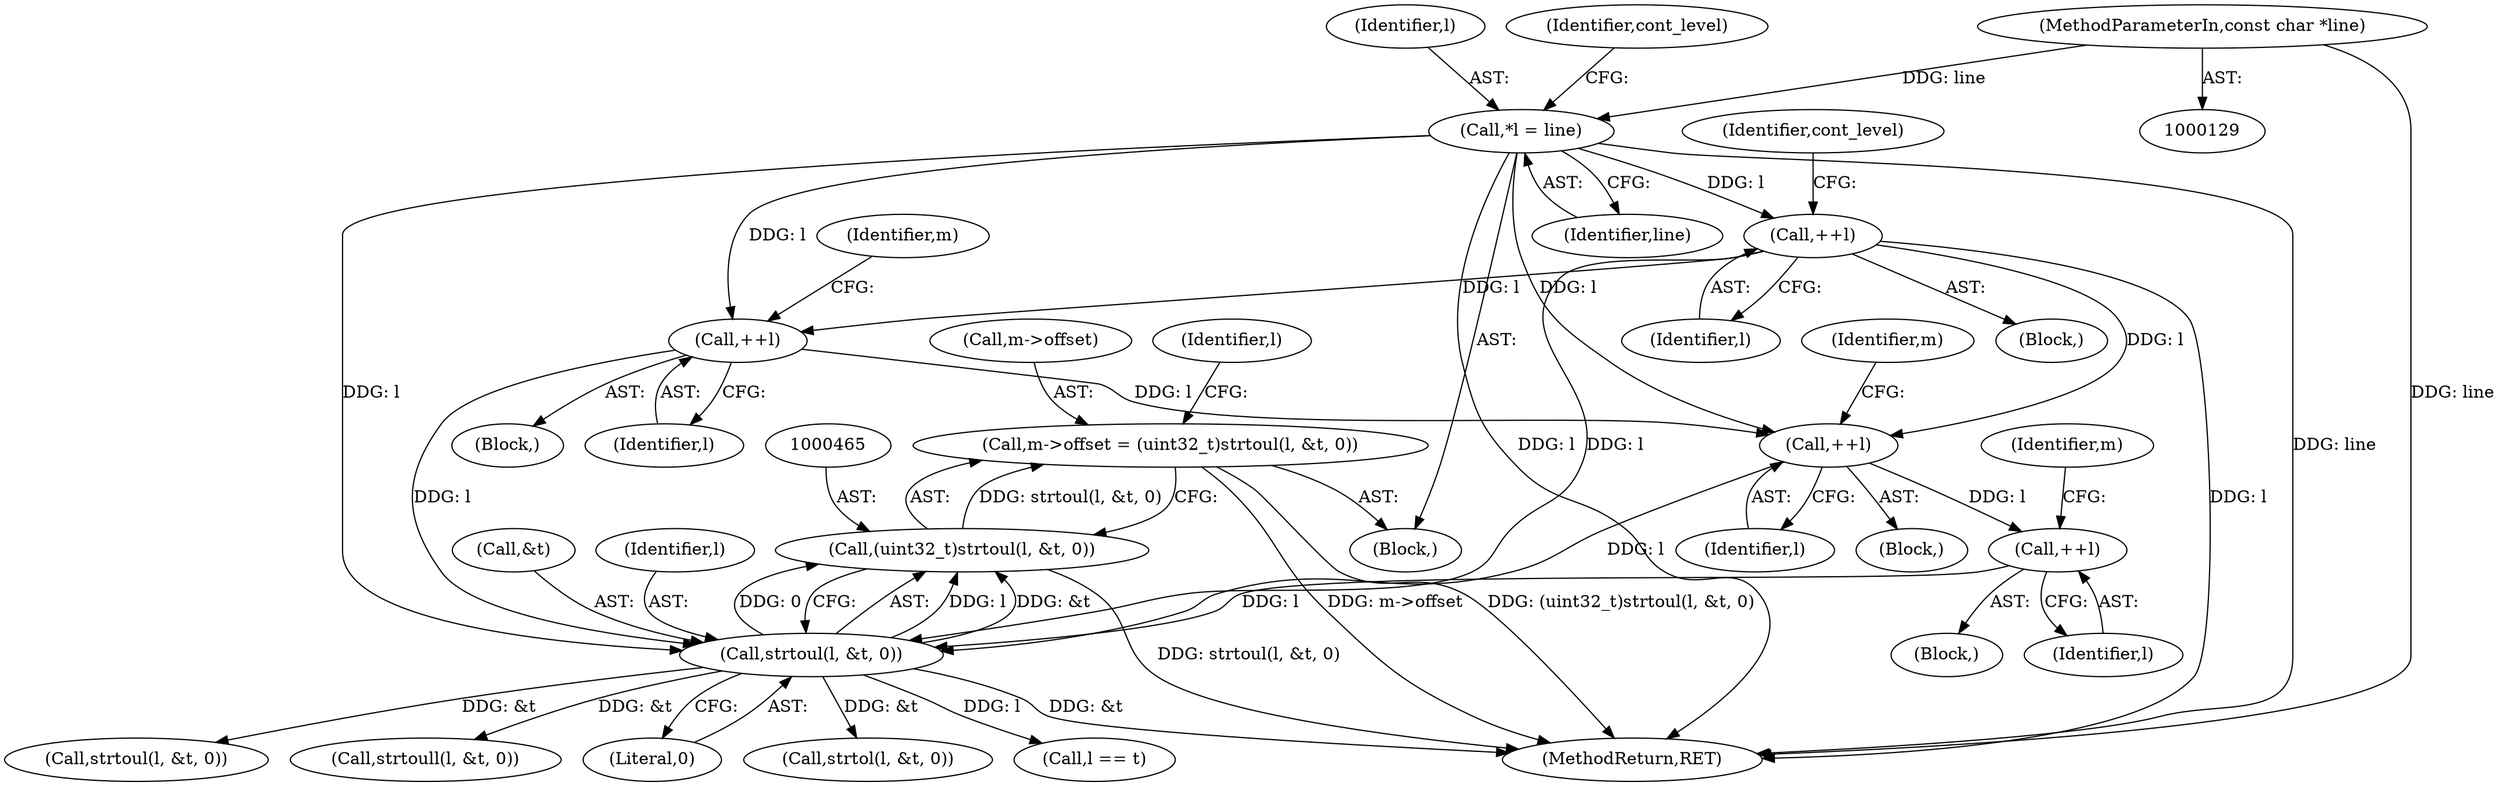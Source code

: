 digraph "0_file_4a284c89d6ef11aca34da65da7d673050a5ea320@pointer" {
"1000460" [label="(Call,m->offset = (uint32_t)strtoul(l, &t, 0))"];
"1000464" [label="(Call,(uint32_t)strtoul(l, &t, 0))"];
"1000466" [label="(Call,strtoul(l, &t, 0))"];
"1000400" [label="(Call,++l)"];
"1000159" [label="(Call,++l)"];
"1000143" [label="(Call,*l = line)"];
"1000132" [label="(MethodParameterIn,const char *line)"];
"1000387" [label="(Call,++l)"];
"1000430" [label="(Call,++l)"];
"1000388" [label="(Identifier,l)"];
"1000464" [label="(Call,(uint32_t)strtoul(l, &t, 0))"];
"1000386" [label="(Block,)"];
"1001033" [label="(Call,strtoul(l, &t, 0))"];
"1000158" [label="(Block,)"];
"1000473" [label="(Identifier,l)"];
"1001534" [label="(MethodReturn,RET)"];
"1000468" [label="(Call,&t)"];
"1000466" [label="(Call,strtoul(l, &t, 0))"];
"1000160" [label="(Identifier,l)"];
"1000387" [label="(Call,++l)"];
"1000400" [label="(Call,++l)"];
"1000159" [label="(Call,++l)"];
"1000162" [label="(Identifier,cont_level)"];
"1000467" [label="(Identifier,l)"];
"1000132" [label="(MethodParameterIn,const char *line)"];
"1000431" [label="(Identifier,l)"];
"1000143" [label="(Call,*l = line)"];
"1000461" [label="(Call,m->offset)"];
"1000401" [label="(Identifier,l)"];
"1000434" [label="(Identifier,m)"];
"1000399" [label="(Block,)"];
"1000404" [label="(Identifier,m)"];
"1000144" [label="(Identifier,l)"];
"1000961" [label="(Call,strtoull(l, &t, 0))"];
"1000470" [label="(Literal,0)"];
"1000135" [label="(Block,)"];
"1000429" [label="(Block,)"];
"1000391" [label="(Identifier,m)"];
"1000430" [label="(Call,++l)"];
"1000677" [label="(Call,strtol(l, &t, 0))"];
"1000472" [label="(Call,l == t)"];
"1000145" [label="(Identifier,line)"];
"1000460" [label="(Call,m->offset = (uint32_t)strtoul(l, &t, 0))"];
"1000151" [label="(Identifier,cont_level)"];
"1000460" -> "1000135"  [label="AST: "];
"1000460" -> "1000464"  [label="CFG: "];
"1000461" -> "1000460"  [label="AST: "];
"1000464" -> "1000460"  [label="AST: "];
"1000473" -> "1000460"  [label="CFG: "];
"1000460" -> "1001534"  [label="DDG: m->offset"];
"1000460" -> "1001534"  [label="DDG: (uint32_t)strtoul(l, &t, 0)"];
"1000464" -> "1000460"  [label="DDG: strtoul(l, &t, 0)"];
"1000464" -> "1000466"  [label="CFG: "];
"1000465" -> "1000464"  [label="AST: "];
"1000466" -> "1000464"  [label="AST: "];
"1000464" -> "1001534"  [label="DDG: strtoul(l, &t, 0)"];
"1000466" -> "1000464"  [label="DDG: l"];
"1000466" -> "1000464"  [label="DDG: &t"];
"1000466" -> "1000464"  [label="DDG: 0"];
"1000466" -> "1000470"  [label="CFG: "];
"1000467" -> "1000466"  [label="AST: "];
"1000468" -> "1000466"  [label="AST: "];
"1000470" -> "1000466"  [label="AST: "];
"1000466" -> "1001534"  [label="DDG: &t"];
"1000400" -> "1000466"  [label="DDG: l"];
"1000159" -> "1000466"  [label="DDG: l"];
"1000143" -> "1000466"  [label="DDG: l"];
"1000387" -> "1000466"  [label="DDG: l"];
"1000430" -> "1000466"  [label="DDG: l"];
"1000466" -> "1000472"  [label="DDG: l"];
"1000466" -> "1000677"  [label="DDG: &t"];
"1000466" -> "1000961"  [label="DDG: &t"];
"1000466" -> "1001033"  [label="DDG: &t"];
"1000400" -> "1000399"  [label="AST: "];
"1000400" -> "1000401"  [label="CFG: "];
"1000401" -> "1000400"  [label="AST: "];
"1000404" -> "1000400"  [label="CFG: "];
"1000159" -> "1000400"  [label="DDG: l"];
"1000143" -> "1000400"  [label="DDG: l"];
"1000387" -> "1000400"  [label="DDG: l"];
"1000400" -> "1000430"  [label="DDG: l"];
"1000159" -> "1000158"  [label="AST: "];
"1000159" -> "1000160"  [label="CFG: "];
"1000160" -> "1000159"  [label="AST: "];
"1000162" -> "1000159"  [label="CFG: "];
"1000159" -> "1001534"  [label="DDG: l"];
"1000143" -> "1000159"  [label="DDG: l"];
"1000159" -> "1000387"  [label="DDG: l"];
"1000143" -> "1000135"  [label="AST: "];
"1000143" -> "1000145"  [label="CFG: "];
"1000144" -> "1000143"  [label="AST: "];
"1000145" -> "1000143"  [label="AST: "];
"1000151" -> "1000143"  [label="CFG: "];
"1000143" -> "1001534"  [label="DDG: l"];
"1000143" -> "1001534"  [label="DDG: line"];
"1000132" -> "1000143"  [label="DDG: line"];
"1000143" -> "1000387"  [label="DDG: l"];
"1000132" -> "1000129"  [label="AST: "];
"1000132" -> "1001534"  [label="DDG: line"];
"1000387" -> "1000386"  [label="AST: "];
"1000387" -> "1000388"  [label="CFG: "];
"1000388" -> "1000387"  [label="AST: "];
"1000391" -> "1000387"  [label="CFG: "];
"1000430" -> "1000429"  [label="AST: "];
"1000430" -> "1000431"  [label="CFG: "];
"1000431" -> "1000430"  [label="AST: "];
"1000434" -> "1000430"  [label="CFG: "];
}
